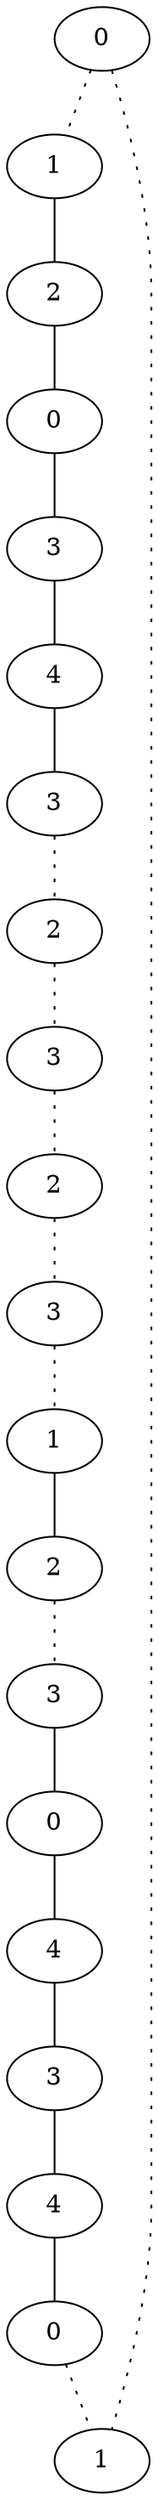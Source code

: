 graph {
a0[label=0];
a1[label=1];
a2[label=2];
a3[label=0];
a4[label=3];
a5[label=4];
a6[label=3];
a7[label=2];
a8[label=3];
a9[label=2];
a10[label=3];
a11[label=1];
a12[label=2];
a13[label=3];
a14[label=0];
a15[label=4];
a16[label=3];
a17[label=4];
a18[label=0];
a19[label=1];
a0 -- a1 [style=dotted];
a0 -- a19 [style=dotted];
a1 -- a2;
a2 -- a3;
a3 -- a4;
a4 -- a5;
a5 -- a6;
a6 -- a7 [style=dotted];
a7 -- a8 [style=dotted];
a8 -- a9 [style=dotted];
a9 -- a10 [style=dotted];
a10 -- a11 [style=dotted];
a11 -- a12;
a12 -- a13 [style=dotted];
a13 -- a14;
a14 -- a15;
a15 -- a16;
a16 -- a17;
a17 -- a18;
a18 -- a19 [style=dotted];
}
